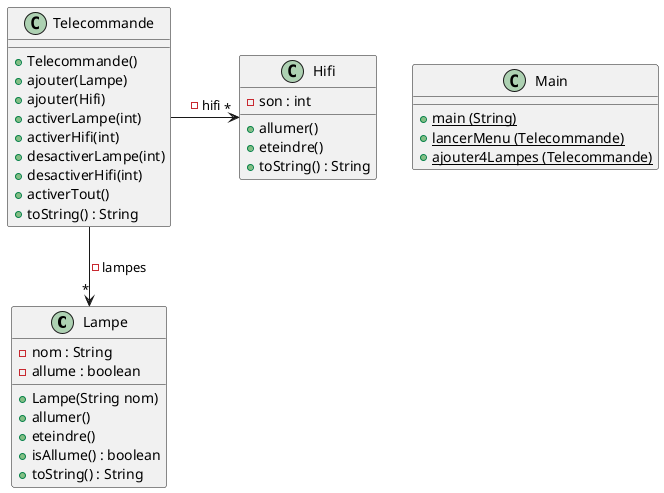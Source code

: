 @startuml

class Lampe {
    - nom : String
    - allume : boolean
    + Lampe(String nom)
    + allumer()
    + eteindre()
    + isAllume() : boolean
    + toString() : String
}

class Hifi {
    - son : int
    + allumer()
    + eteindre()
    + toString() : String
}

class Telecommande {
    + Telecommande()
    + ajouter(Lampe)
    + ajouter(Hifi)
    + activerLampe(int)
    + activerHifi(int)
    + desactiverLampe(int)
    + desactiverHifi(int)
    + activerTout()
    + toString() : String
}

class Main {
    + main (String) {static}
    + lancerMenu (Telecommande) {static}
    + ajouter4Lampes (Telecommande) {static}
}

Telecommande --> "*" Lampe : - lampes
Telecommande -> "*" Hifi : - hifi

@enduml
